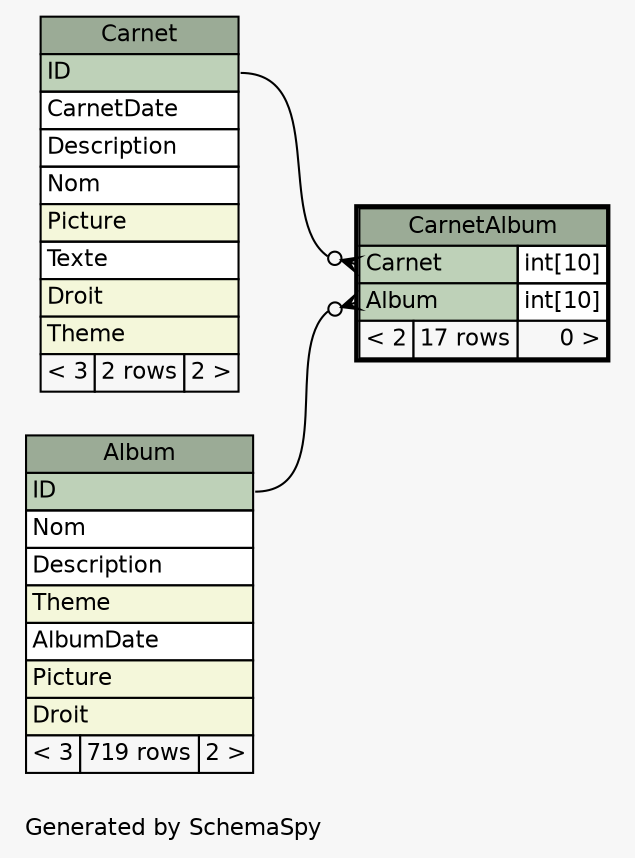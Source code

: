 // dot 2.28.0 on Linux 3.6.3-1-ARCH
// SchemaSpy rev 590
digraph "oneDegreeRelationshipsDiagram" {
  graph [
    rankdir="RL"
    bgcolor="#f7f7f7"
    label="\nGenerated by SchemaSpy"
    labeljust="l"
    nodesep="0.18"
    ranksep="0.46"
    fontname="Helvetica"
    fontsize="11"
  ];
  node [
    fontname="Helvetica"
    fontsize="11"
    shape="plaintext"
  ];
  edge [
    arrowsize="0.8"
  ];
  "CarnetAlbum":"Album":w -> "Album":"ID":e [arrowhead=none dir=back arrowtail=crowodot];
  "CarnetAlbum":"Carnet":w -> "Carnet":"ID":e [arrowhead=none dir=back arrowtail=crowodot];
  "Album" [
    label=<
    <TABLE BORDER="0" CELLBORDER="1" CELLSPACING="0" BGCOLOR="#ffffff">
      <TR><TD COLSPAN="3" BGCOLOR="#9bab96" ALIGN="CENTER">Album</TD></TR>
      <TR><TD PORT="ID" COLSPAN="3" BGCOLOR="#bed1b8" ALIGN="LEFT">ID</TD></TR>
      <TR><TD PORT="Nom" COLSPAN="3" ALIGN="LEFT">Nom</TD></TR>
      <TR><TD PORT="Description" COLSPAN="3" ALIGN="LEFT">Description</TD></TR>
      <TR><TD PORT="Theme" COLSPAN="3" BGCOLOR="#f4f7da" ALIGN="LEFT">Theme</TD></TR>
      <TR><TD PORT="AlbumDate" COLSPAN="3" ALIGN="LEFT">AlbumDate</TD></TR>
      <TR><TD PORT="Picture" COLSPAN="3" BGCOLOR="#f4f7da" ALIGN="LEFT">Picture</TD></TR>
      <TR><TD PORT="Droit" COLSPAN="3" BGCOLOR="#f4f7da" ALIGN="LEFT">Droit</TD></TR>
      <TR><TD ALIGN="LEFT" BGCOLOR="#f7f7f7">&lt; 3</TD><TD ALIGN="RIGHT" BGCOLOR="#f7f7f7">719 rows</TD><TD ALIGN="RIGHT" BGCOLOR="#f7f7f7">2 &gt;</TD></TR>
    </TABLE>>
    URL="Album.html"
    tooltip="Album"
  ];
  "Carnet" [
    label=<
    <TABLE BORDER="0" CELLBORDER="1" CELLSPACING="0" BGCOLOR="#ffffff">
      <TR><TD COLSPAN="3" BGCOLOR="#9bab96" ALIGN="CENTER">Carnet</TD></TR>
      <TR><TD PORT="ID" COLSPAN="3" BGCOLOR="#bed1b8" ALIGN="LEFT">ID</TD></TR>
      <TR><TD PORT="CarnetDate" COLSPAN="3" ALIGN="LEFT">CarnetDate</TD></TR>
      <TR><TD PORT="Description" COLSPAN="3" ALIGN="LEFT">Description</TD></TR>
      <TR><TD PORT="Nom" COLSPAN="3" ALIGN="LEFT">Nom</TD></TR>
      <TR><TD PORT="Picture" COLSPAN="3" BGCOLOR="#f4f7da" ALIGN="LEFT">Picture</TD></TR>
      <TR><TD PORT="Texte" COLSPAN="3" ALIGN="LEFT">Texte</TD></TR>
      <TR><TD PORT="Droit" COLSPAN="3" BGCOLOR="#f4f7da" ALIGN="LEFT">Droit</TD></TR>
      <TR><TD PORT="Theme" COLSPAN="3" BGCOLOR="#f4f7da" ALIGN="LEFT">Theme</TD></TR>
      <TR><TD ALIGN="LEFT" BGCOLOR="#f7f7f7">&lt; 3</TD><TD ALIGN="RIGHT" BGCOLOR="#f7f7f7">2 rows</TD><TD ALIGN="RIGHT" BGCOLOR="#f7f7f7">2 &gt;</TD></TR>
    </TABLE>>
    URL="Carnet.html"
    tooltip="Carnet"
  ];
  "CarnetAlbum" [
    label=<
    <TABLE BORDER="2" CELLBORDER="1" CELLSPACING="0" BGCOLOR="#ffffff">
      <TR><TD COLSPAN="3" BGCOLOR="#9bab96" ALIGN="CENTER">CarnetAlbum</TD></TR>
      <TR><TD PORT="Carnet" COLSPAN="2" BGCOLOR="#bed1b8" ALIGN="LEFT">Carnet</TD><TD PORT="Carnet.type" ALIGN="LEFT">int[10]</TD></TR>
      <TR><TD PORT="Album" COLSPAN="2" BGCOLOR="#bed1b8" ALIGN="LEFT">Album</TD><TD PORT="Album.type" ALIGN="LEFT">int[10]</TD></TR>
      <TR><TD ALIGN="LEFT" BGCOLOR="#f7f7f7">&lt; 2</TD><TD ALIGN="RIGHT" BGCOLOR="#f7f7f7">17 rows</TD><TD ALIGN="RIGHT" BGCOLOR="#f7f7f7">0 &gt;</TD></TR>
    </TABLE>>
    URL="CarnetAlbum.html"
    tooltip="CarnetAlbum"
  ];
}
